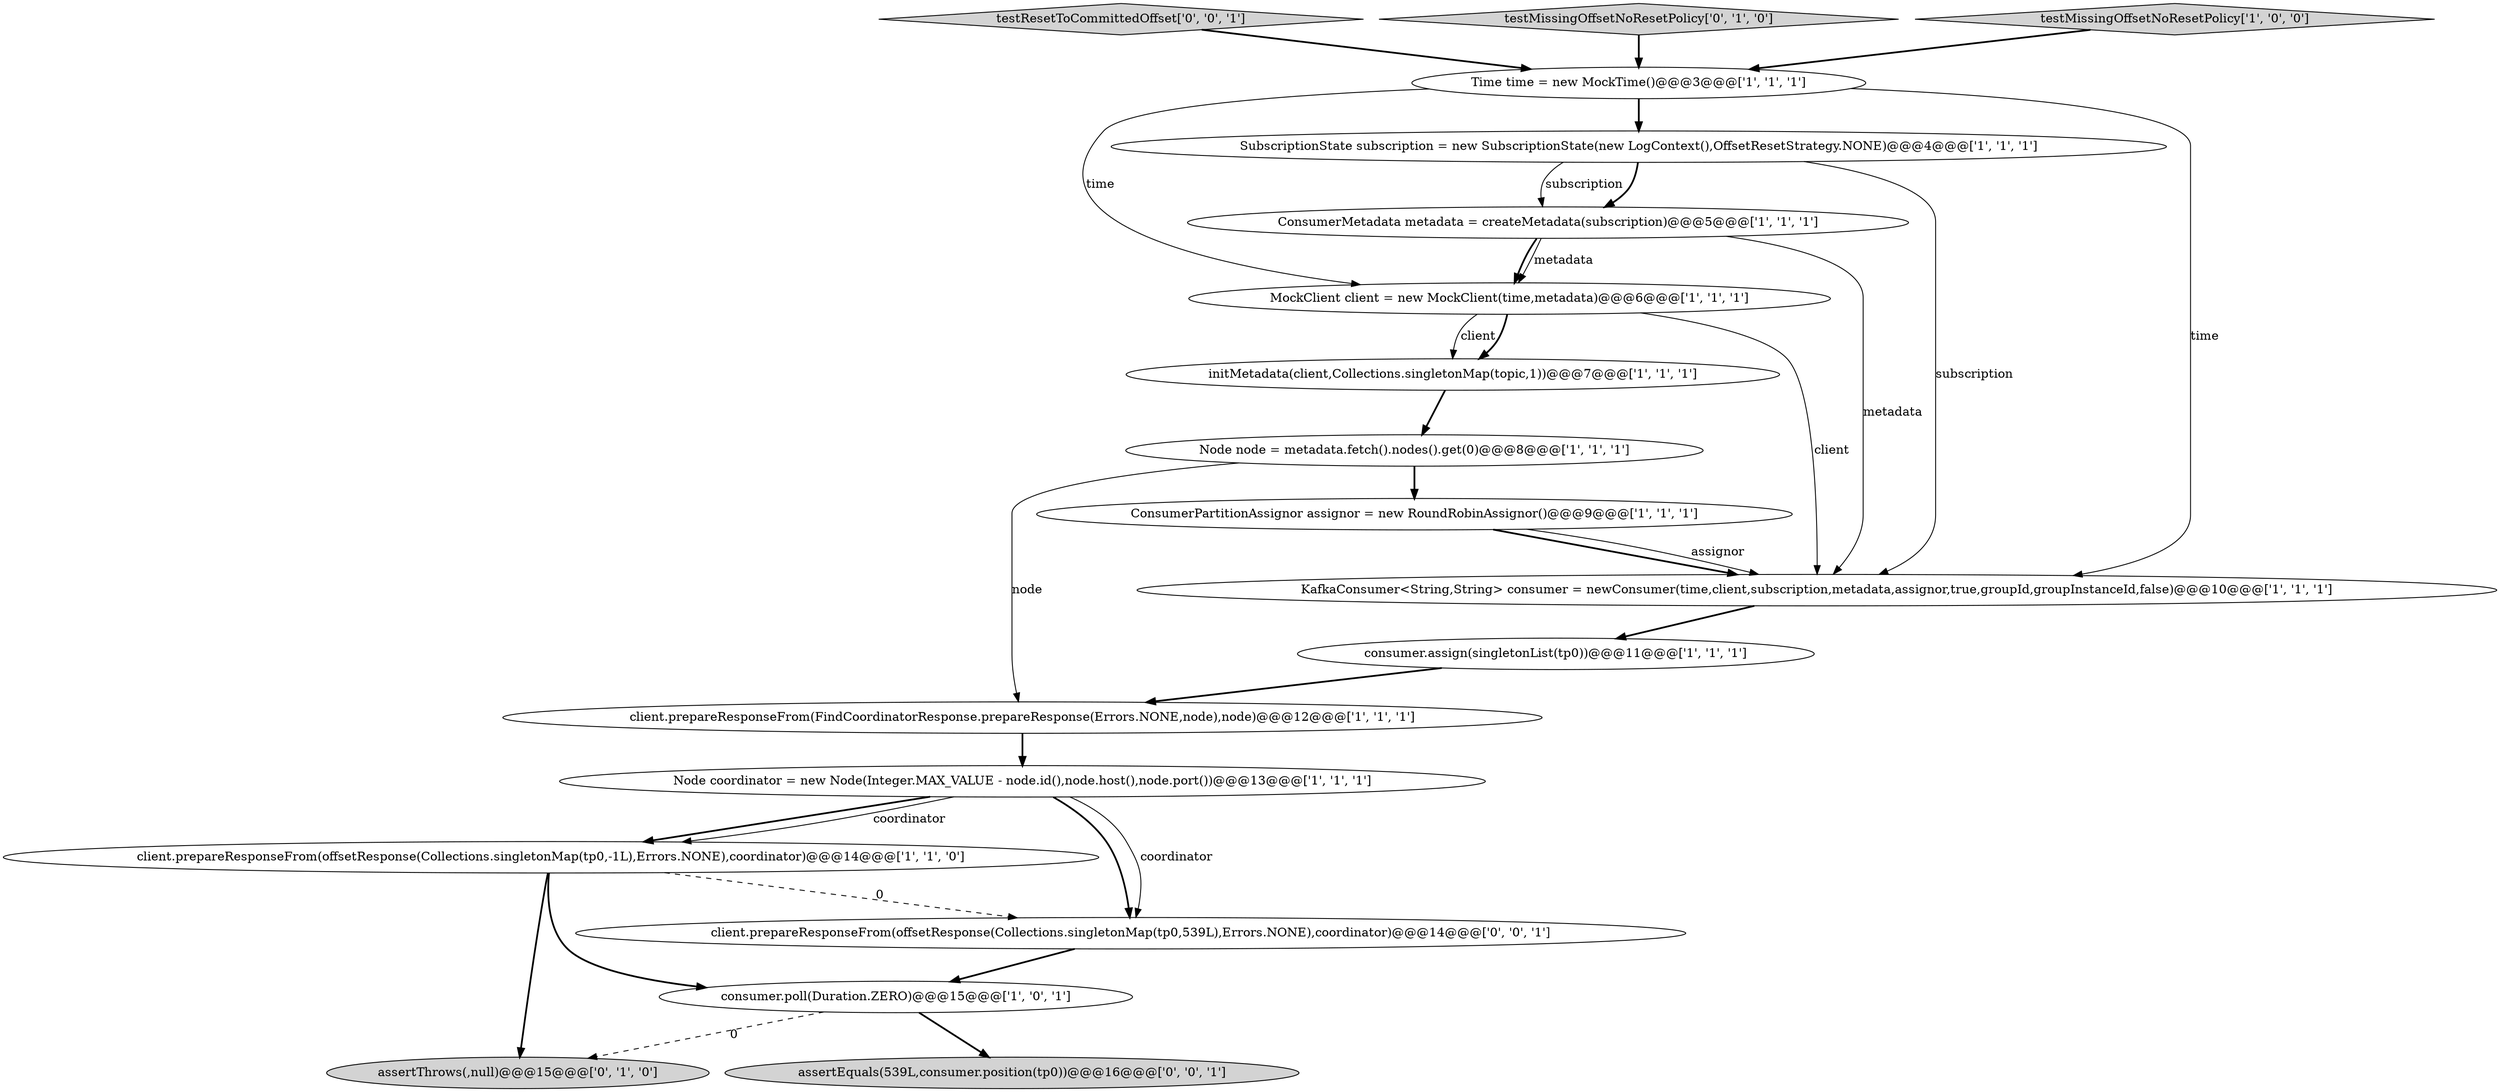 digraph {
18 [style = filled, label = "testResetToCommittedOffset['0', '0', '1']", fillcolor = lightgray, shape = diamond image = "AAA0AAABBB3BBB"];
14 [style = filled, label = "testMissingOffsetNoResetPolicy['0', '1', '0']", fillcolor = lightgray, shape = diamond image = "AAA0AAABBB2BBB"];
2 [style = filled, label = "client.prepareResponseFrom(offsetResponse(Collections.singletonMap(tp0,-1L),Errors.NONE),coordinator)@@@14@@@['1', '1', '0']", fillcolor = white, shape = ellipse image = "AAA0AAABBB1BBB"];
15 [style = filled, label = "assertThrows(,null)@@@15@@@['0', '1', '0']", fillcolor = lightgray, shape = ellipse image = "AAA1AAABBB2BBB"];
13 [style = filled, label = "testMissingOffsetNoResetPolicy['1', '0', '0']", fillcolor = lightgray, shape = diamond image = "AAA0AAABBB1BBB"];
12 [style = filled, label = "MockClient client = new MockClient(time,metadata)@@@6@@@['1', '1', '1']", fillcolor = white, shape = ellipse image = "AAA0AAABBB1BBB"];
5 [style = filled, label = "Node node = metadata.fetch().nodes().get(0)@@@8@@@['1', '1', '1']", fillcolor = white, shape = ellipse image = "AAA0AAABBB1BBB"];
7 [style = filled, label = "initMetadata(client,Collections.singletonMap(topic,1))@@@7@@@['1', '1', '1']", fillcolor = white, shape = ellipse image = "AAA0AAABBB1BBB"];
17 [style = filled, label = "client.prepareResponseFrom(offsetResponse(Collections.singletonMap(tp0,539L),Errors.NONE),coordinator)@@@14@@@['0', '0', '1']", fillcolor = white, shape = ellipse image = "AAA0AAABBB3BBB"];
1 [style = filled, label = "KafkaConsumer<String,String> consumer = newConsumer(time,client,subscription,metadata,assignor,true,groupId,groupInstanceId,false)@@@10@@@['1', '1', '1']", fillcolor = white, shape = ellipse image = "AAA0AAABBB1BBB"];
9 [style = filled, label = "client.prepareResponseFrom(FindCoordinatorResponse.prepareResponse(Errors.NONE,node),node)@@@12@@@['1', '1', '1']", fillcolor = white, shape = ellipse image = "AAA0AAABBB1BBB"];
10 [style = filled, label = "Node coordinator = new Node(Integer.MAX_VALUE - node.id(),node.host(),node.port())@@@13@@@['1', '1', '1']", fillcolor = white, shape = ellipse image = "AAA0AAABBB1BBB"];
3 [style = filled, label = "consumer.poll(Duration.ZERO)@@@15@@@['1', '0', '1']", fillcolor = white, shape = ellipse image = "AAA0AAABBB1BBB"];
11 [style = filled, label = "ConsumerMetadata metadata = createMetadata(subscription)@@@5@@@['1', '1', '1']", fillcolor = white, shape = ellipse image = "AAA0AAABBB1BBB"];
0 [style = filled, label = "Time time = new MockTime()@@@3@@@['1', '1', '1']", fillcolor = white, shape = ellipse image = "AAA0AAABBB1BBB"];
4 [style = filled, label = "SubscriptionState subscription = new SubscriptionState(new LogContext(),OffsetResetStrategy.NONE)@@@4@@@['1', '1', '1']", fillcolor = white, shape = ellipse image = "AAA0AAABBB1BBB"];
8 [style = filled, label = "ConsumerPartitionAssignor assignor = new RoundRobinAssignor()@@@9@@@['1', '1', '1']", fillcolor = white, shape = ellipse image = "AAA0AAABBB1BBB"];
6 [style = filled, label = "consumer.assign(singletonList(tp0))@@@11@@@['1', '1', '1']", fillcolor = white, shape = ellipse image = "AAA0AAABBB1BBB"];
16 [style = filled, label = "assertEquals(539L,consumer.position(tp0))@@@16@@@['0', '0', '1']", fillcolor = lightgray, shape = ellipse image = "AAA0AAABBB3BBB"];
12->7 [style = solid, label="client"];
12->7 [style = bold, label=""];
0->4 [style = bold, label=""];
11->12 [style = bold, label=""];
5->8 [style = bold, label=""];
10->2 [style = bold, label=""];
10->17 [style = bold, label=""];
4->1 [style = solid, label="subscription"];
11->1 [style = solid, label="metadata"];
13->0 [style = bold, label=""];
2->17 [style = dashed, label="0"];
4->11 [style = bold, label=""];
11->12 [style = solid, label="metadata"];
14->0 [style = bold, label=""];
17->3 [style = bold, label=""];
1->6 [style = bold, label=""];
0->1 [style = solid, label="time"];
2->3 [style = bold, label=""];
6->9 [style = bold, label=""];
8->1 [style = bold, label=""];
4->11 [style = solid, label="subscription"];
10->2 [style = solid, label="coordinator"];
3->15 [style = dashed, label="0"];
7->5 [style = bold, label=""];
8->1 [style = solid, label="assignor"];
0->12 [style = solid, label="time"];
12->1 [style = solid, label="client"];
3->16 [style = bold, label=""];
10->17 [style = solid, label="coordinator"];
2->15 [style = bold, label=""];
5->9 [style = solid, label="node"];
9->10 [style = bold, label=""];
18->0 [style = bold, label=""];
}
